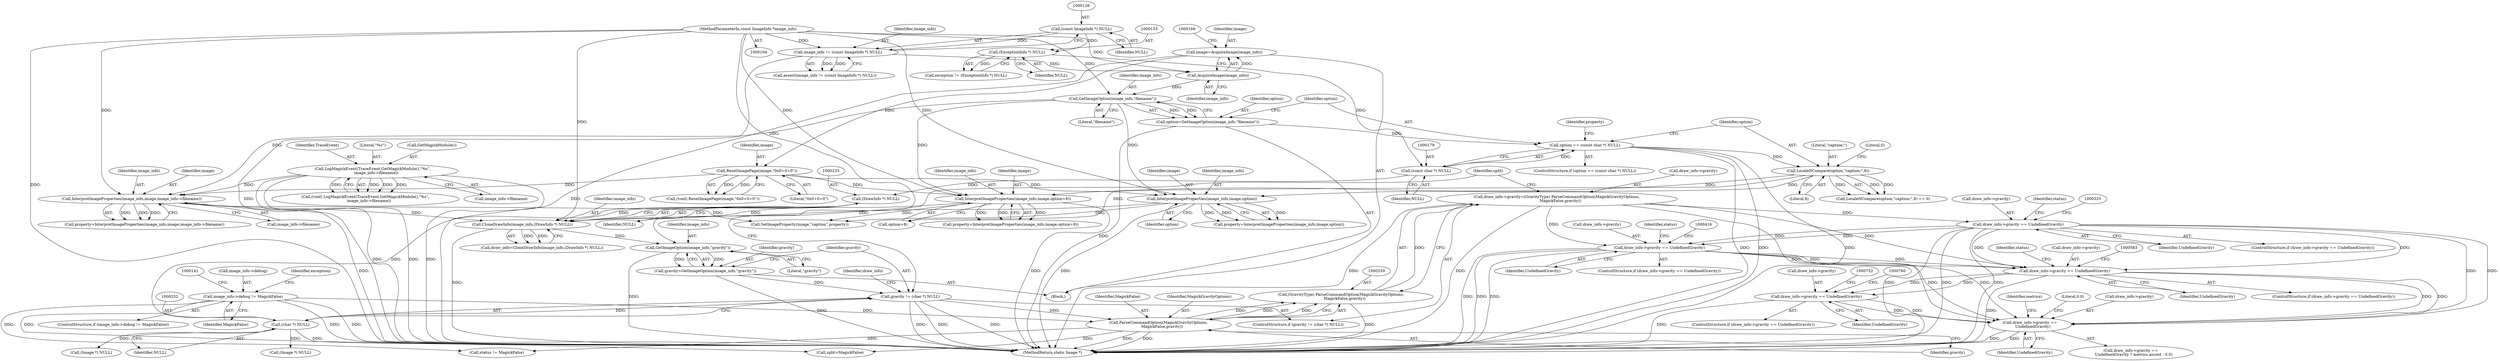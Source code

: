 digraph "0_ImageMagick_aeff00de228bc5a158c2a975ab47845d8a1db456@pointer" {
"1000577" [label="(Call,draw_info->gravity == UndefinedGravity)"];
"1000410" [label="(Call,draw_info->gravity == UndefinedGravity)"];
"1000254" [label="(Call,draw_info->gravity=(GravityType) ParseCommandOption(MagickGravityOptions,\n      MagickFalse,gravity))"];
"1000258" [label="(Call,(GravityType) ParseCommandOption(MagickGravityOptions,\n      MagickFalse,gravity))"];
"1000260" [label="(Call,ParseCommandOption(MagickGravityOptions,\n      MagickFalse,gravity))"];
"1000135" [label="(Call,image_info->debug != MagickFalse)"];
"1000249" [label="(Call,gravity != (char *) NULL)"];
"1000243" [label="(Call,gravity=GetImageOption(image_info,\"gravity\"))"];
"1000245" [label="(Call,GetImageOption(image_info,\"gravity\"))"];
"1000230" [label="(Call,CloneDrawInfo(image_info,(DrawInfo *) NULL))"];
"1000208" [label="(Call,InterpretImageProperties(image_info,image,option))"];
"1000172" [label="(Call,GetImageOption(image_info,\"filename\"))"];
"1000163" [label="(Call,AcquireImage(image_info))"];
"1000123" [label="(Call,image_info != (const ImageInfo *) NULL)"];
"1000105" [label="(MethodParameterIn,const ImageInfo *image_info)"];
"1000125" [label="(Call,(const ImageInfo *) NULL)"];
"1000167" [label="(Call,ResetImagePage(image,\"0x0+0+0\"))"];
"1000161" [label="(Call,image=AcquireImage(image_info))"];
"1000192" [label="(Call,LocaleNCompare(option,\"caption:\",8))"];
"1000176" [label="(Call,option == (const char *) NULL)"];
"1000170" [label="(Call,option=GetImageOption(image_info,\"filename\"))"];
"1000178" [label="(Call,(const char *) NULL)"];
"1000152" [label="(Call,(ExceptionInfo *) NULL)"];
"1000199" [label="(Call,InterpretImageProperties(image_info,image,option+8))"];
"1000183" [label="(Call,InterpretImageProperties(image_info,image,image_info->filename))"];
"1000142" [label="(Call,LogMagickEvent(TraceEvent,GetMagickModule(),\"%s\",\n      image_info->filename))"];
"1000232" [label="(Call,(DrawInfo *) NULL)"];
"1000251" [label="(Call,(char *) NULL)"];
"1000319" [label="(Call,draw_info->gravity == UndefinedGravity)"];
"1000746" [label="(Call,draw_info->gravity == UndefinedGravity)"];
"1000934" [label="(Call,draw_info->gravity ==\n     UndefinedGravity)"];
"1000249" [label="(Call,gravity != (char *) NULL)"];
"1000265" [label="(Identifier,split)"];
"1000199" [label="(Call,InterpretImageProperties(image_info,image,option+8))"];
"1000243" [label="(Call,gravity=GetImageOption(image_info,\"gravity\"))"];
"1000197" [label="(Call,property=InterpretImageProperties(image_info,image,option+8))"];
"1000180" [label="(Identifier,NULL)"];
"1000127" [label="(Identifier,NULL)"];
"1000230" [label="(Call,CloneDrawInfo(image_info,(DrawInfo *) NULL))"];
"1000191" [label="(Call,LocaleNCompare(option,\"caption:\",8) == 0)"];
"1000254" [label="(Call,draw_info->gravity=(GravityType) ParseCommandOption(MagickGravityOptions,\n      MagickFalse,gravity))"];
"1000176" [label="(Call,option == (const char *) NULL)"];
"1000577" [label="(Call,draw_info->gravity == UndefinedGravity)"];
"1000175" [label="(ControlStructure,if (option == (const char *) NULL))"];
"1000161" [label="(Call,image=AcquireImage(image_info))"];
"1000134" [label="(ControlStructure,if (image_info->debug != MagickFalse))"];
"1000139" [label="(Identifier,MagickFalse)"];
"1000122" [label="(Call,assert(image_info != (const ImageInfo *) NULL))"];
"1000154" [label="(Identifier,NULL)"];
"1000162" [label="(Identifier,image)"];
"1000206" [label="(Call,property=InterpretImageProperties(image_info,image,option))"];
"1000591" [label="(Identifier,status)"];
"1000125" [label="(Call,(const ImageInfo *) NULL)"];
"1000182" [label="(Identifier,property)"];
"1000934" [label="(Call,draw_info->gravity ==\n     UndefinedGravity)"];
"1000232" [label="(Call,(DrawInfo *) NULL)"];
"1000136" [label="(Call,image_info->debug)"];
"1000995" [label="(Call,(Image *) NULL)"];
"1000144" [label="(Call,GetMagickModule())"];
"1000174" [label="(Literal,\"filename\")"];
"1000256" [label="(Identifier,draw_info)"];
"1000253" [label="(Identifier,NULL)"];
"1000178" [label="(Call,(const char *) NULL)"];
"1000319" [label="(Call,draw_info->gravity == UndefinedGravity)"];
"1000255" [label="(Call,draw_info->gravity)"];
"1000323" [label="(Identifier,UndefinedGravity)"];
"1000173" [label="(Identifier,image_info)"];
"1001001" [label="(MethodReturn,static Image *)"];
"1000746" [label="(Call,draw_info->gravity == UndefinedGravity)"];
"1000150" [label="(Call,exception != (ExceptionInfo *) NULL)"];
"1000581" [label="(Identifier,UndefinedGravity)"];
"1000200" [label="(Identifier,image_info)"];
"1000246" [label="(Identifier,image_info)"];
"1000165" [label="(Call,(void) ResetImagePage(image,\"0x0+0+0\"))"];
"1000231" [label="(Identifier,image_info)"];
"1000172" [label="(Call,GetImageOption(image_info,\"filename\"))"];
"1000940" [label="(Identifier,metrics)"];
"1000201" [label="(Identifier,image)"];
"1000234" [label="(Identifier,NULL)"];
"1000209" [label="(Identifier,image_info)"];
"1000169" [label="(Literal,\"0x0+0+0\")"];
"1000164" [label="(Identifier,image_info)"];
"1000143" [label="(Identifier,TraceEvent)"];
"1000105" [label="(MethodParameterIn,const ImageInfo *image_info)"];
"1000140" [label="(Call,(void) LogMagickEvent(TraceEvent,GetMagickModule(),\"%s\",\n      image_info->filename))"];
"1000750" [label="(Identifier,UndefinedGravity)"];
"1000184" [label="(Identifier,image_info)"];
"1000142" [label="(Call,LogMagickEvent(TraceEvent,GetMagickModule(),\"%s\",\n      image_info->filename))"];
"1000244" [label="(Identifier,gravity)"];
"1000151" [label="(Identifier,exception)"];
"1000264" [label="(Call,split=MagickFalse)"];
"1000578" [label="(Call,draw_info->gravity)"];
"1000193" [label="(Identifier,option)"];
"1000411" [label="(Call,draw_info->gravity)"];
"1000186" [label="(Call,image_info->filename)"];
"1000208" [label="(Call,InterpretImageProperties(image_info,image,option))"];
"1000320" [label="(Call,draw_info->gravity)"];
"1000211" [label="(Identifier,option)"];
"1000263" [label="(Identifier,gravity)"];
"1000510" [label="(Call,(Image *) NULL)"];
"1000192" [label="(Call,LocaleNCompare(option,\"caption:\",8))"];
"1000183" [label="(Call,InterpretImageProperties(image_info,image,image_info->filename))"];
"1000195" [label="(Literal,8)"];
"1000210" [label="(Identifier,image)"];
"1000942" [label="(Literal,0.0)"];
"1000107" [label="(Block,)"];
"1000214" [label="(Call,SetImageProperty(image,\"caption\",property))"];
"1000576" [label="(ControlStructure,if (draw_info->gravity == UndefinedGravity))"];
"1000185" [label="(Identifier,image)"];
"1000177" [label="(Identifier,option)"];
"1000202" [label="(Call,option+8)"];
"1000171" [label="(Identifier,option)"];
"1000248" [label="(ControlStructure,if (gravity != (char *) NULL))"];
"1000935" [label="(Call,draw_info->gravity)"];
"1000146" [label="(Call,image_info->filename)"];
"1000933" [label="(Call,draw_info->gravity ==\n     UndefinedGravity ? metrics.ascent : 0.0)"];
"1000247" [label="(Literal,\"gravity\")"];
"1000410" [label="(Call,draw_info->gravity == UndefinedGravity)"];
"1000170" [label="(Call,option=GetImageOption(image_info,\"filename\"))"];
"1000145" [label="(Literal,\"%s\")"];
"1000163" [label="(Call,AcquireImage(image_info))"];
"1000251" [label="(Call,(char *) NULL)"];
"1000167" [label="(Call,ResetImagePage(image,\"0x0+0+0\"))"];
"1000333" [label="(Identifier,status)"];
"1000194" [label="(Literal,\"caption:\")"];
"1000196" [label="(Literal,0)"];
"1000938" [label="(Identifier,UndefinedGravity)"];
"1000124" [label="(Identifier,image_info)"];
"1000258" [label="(Call,(GravityType) ParseCommandOption(MagickGravityOptions,\n      MagickFalse,gravity))"];
"1000135" [label="(Call,image_info->debug != MagickFalse)"];
"1000123" [label="(Call,image_info != (const ImageInfo *) NULL)"];
"1000424" [label="(Identifier,status)"];
"1000260" [label="(Call,ParseCommandOption(MagickGravityOptions,\n      MagickFalse,gravity))"];
"1000262" [label="(Identifier,MagickFalse)"];
"1000168" [label="(Identifier,image)"];
"1000152" [label="(Call,(ExceptionInfo *) NULL)"];
"1000318" [label="(ControlStructure,if (draw_info->gravity == UndefinedGravity))"];
"1000228" [label="(Call,draw_info=CloneDrawInfo(image_info,(DrawInfo *) NULL))"];
"1000745" [label="(ControlStructure,if (draw_info->gravity == UndefinedGravity))"];
"1000458" [label="(Call,status != MagickFalse)"];
"1000414" [label="(Identifier,UndefinedGravity)"];
"1000261" [label="(Identifier,MagickGravityOptions)"];
"1000181" [label="(Call,property=InterpretImageProperties(image_info,image,image_info->filename))"];
"1000245" [label="(Call,GetImageOption(image_info,\"gravity\"))"];
"1000747" [label="(Call,draw_info->gravity)"];
"1000250" [label="(Identifier,gravity)"];
"1000409" [label="(ControlStructure,if (draw_info->gravity == UndefinedGravity))"];
"1000577" -> "1000576"  [label="AST: "];
"1000577" -> "1000581"  [label="CFG: "];
"1000578" -> "1000577"  [label="AST: "];
"1000581" -> "1000577"  [label="AST: "];
"1000583" -> "1000577"  [label="CFG: "];
"1000591" -> "1000577"  [label="CFG: "];
"1000577" -> "1001001"  [label="DDG: "];
"1000410" -> "1000577"  [label="DDG: "];
"1000410" -> "1000577"  [label="DDG: "];
"1000254" -> "1000577"  [label="DDG: "];
"1000319" -> "1000577"  [label="DDG: "];
"1000319" -> "1000577"  [label="DDG: "];
"1000577" -> "1000746"  [label="DDG: "];
"1000577" -> "1000746"  [label="DDG: "];
"1000577" -> "1000934"  [label="DDG: "];
"1000577" -> "1000934"  [label="DDG: "];
"1000410" -> "1000409"  [label="AST: "];
"1000410" -> "1000414"  [label="CFG: "];
"1000411" -> "1000410"  [label="AST: "];
"1000414" -> "1000410"  [label="AST: "];
"1000416" -> "1000410"  [label="CFG: "];
"1000424" -> "1000410"  [label="CFG: "];
"1000410" -> "1001001"  [label="DDG: "];
"1000410" -> "1001001"  [label="DDG: "];
"1000410" -> "1001001"  [label="DDG: "];
"1000254" -> "1000410"  [label="DDG: "];
"1000319" -> "1000410"  [label="DDG: "];
"1000319" -> "1000410"  [label="DDG: "];
"1000410" -> "1000934"  [label="DDG: "];
"1000410" -> "1000934"  [label="DDG: "];
"1000254" -> "1000248"  [label="AST: "];
"1000254" -> "1000258"  [label="CFG: "];
"1000255" -> "1000254"  [label="AST: "];
"1000258" -> "1000254"  [label="AST: "];
"1000265" -> "1000254"  [label="CFG: "];
"1000254" -> "1001001"  [label="DDG: "];
"1000254" -> "1001001"  [label="DDG: "];
"1000258" -> "1000254"  [label="DDG: "];
"1000254" -> "1000319"  [label="DDG: "];
"1000254" -> "1000934"  [label="DDG: "];
"1000258" -> "1000260"  [label="CFG: "];
"1000259" -> "1000258"  [label="AST: "];
"1000260" -> "1000258"  [label="AST: "];
"1000258" -> "1001001"  [label="DDG: "];
"1000260" -> "1000258"  [label="DDG: "];
"1000260" -> "1000258"  [label="DDG: "];
"1000260" -> "1000258"  [label="DDG: "];
"1000260" -> "1000263"  [label="CFG: "];
"1000261" -> "1000260"  [label="AST: "];
"1000262" -> "1000260"  [label="AST: "];
"1000263" -> "1000260"  [label="AST: "];
"1000260" -> "1001001"  [label="DDG: "];
"1000260" -> "1001001"  [label="DDG: "];
"1000135" -> "1000260"  [label="DDG: "];
"1000249" -> "1000260"  [label="DDG: "];
"1000260" -> "1000264"  [label="DDG: "];
"1000260" -> "1000458"  [label="DDG: "];
"1000135" -> "1000134"  [label="AST: "];
"1000135" -> "1000139"  [label="CFG: "];
"1000136" -> "1000135"  [label="AST: "];
"1000139" -> "1000135"  [label="AST: "];
"1000141" -> "1000135"  [label="CFG: "];
"1000151" -> "1000135"  [label="CFG: "];
"1000135" -> "1001001"  [label="DDG: "];
"1000135" -> "1001001"  [label="DDG: "];
"1000135" -> "1000264"  [label="DDG: "];
"1000135" -> "1000458"  [label="DDG: "];
"1000249" -> "1000248"  [label="AST: "];
"1000249" -> "1000251"  [label="CFG: "];
"1000250" -> "1000249"  [label="AST: "];
"1000251" -> "1000249"  [label="AST: "];
"1000256" -> "1000249"  [label="CFG: "];
"1000265" -> "1000249"  [label="CFG: "];
"1000249" -> "1001001"  [label="DDG: "];
"1000249" -> "1001001"  [label="DDG: "];
"1000249" -> "1001001"  [label="DDG: "];
"1000243" -> "1000249"  [label="DDG: "];
"1000251" -> "1000249"  [label="DDG: "];
"1000243" -> "1000107"  [label="AST: "];
"1000243" -> "1000245"  [label="CFG: "];
"1000244" -> "1000243"  [label="AST: "];
"1000245" -> "1000243"  [label="AST: "];
"1000250" -> "1000243"  [label="CFG: "];
"1000243" -> "1001001"  [label="DDG: "];
"1000245" -> "1000243"  [label="DDG: "];
"1000245" -> "1000243"  [label="DDG: "];
"1000245" -> "1000247"  [label="CFG: "];
"1000246" -> "1000245"  [label="AST: "];
"1000247" -> "1000245"  [label="AST: "];
"1000245" -> "1001001"  [label="DDG: "];
"1000230" -> "1000245"  [label="DDG: "];
"1000105" -> "1000245"  [label="DDG: "];
"1000230" -> "1000228"  [label="AST: "];
"1000230" -> "1000232"  [label="CFG: "];
"1000231" -> "1000230"  [label="AST: "];
"1000232" -> "1000230"  [label="AST: "];
"1000228" -> "1000230"  [label="CFG: "];
"1000230" -> "1001001"  [label="DDG: "];
"1000230" -> "1000228"  [label="DDG: "];
"1000230" -> "1000228"  [label="DDG: "];
"1000208" -> "1000230"  [label="DDG: "];
"1000199" -> "1000230"  [label="DDG: "];
"1000183" -> "1000230"  [label="DDG: "];
"1000105" -> "1000230"  [label="DDG: "];
"1000232" -> "1000230"  [label="DDG: "];
"1000208" -> "1000206"  [label="AST: "];
"1000208" -> "1000211"  [label="CFG: "];
"1000209" -> "1000208"  [label="AST: "];
"1000210" -> "1000208"  [label="AST: "];
"1000211" -> "1000208"  [label="AST: "];
"1000206" -> "1000208"  [label="CFG: "];
"1000208" -> "1001001"  [label="DDG: "];
"1000208" -> "1000206"  [label="DDG: "];
"1000208" -> "1000206"  [label="DDG: "];
"1000208" -> "1000206"  [label="DDG: "];
"1000172" -> "1000208"  [label="DDG: "];
"1000105" -> "1000208"  [label="DDG: "];
"1000167" -> "1000208"  [label="DDG: "];
"1000192" -> "1000208"  [label="DDG: "];
"1000208" -> "1000214"  [label="DDG: "];
"1000172" -> "1000170"  [label="AST: "];
"1000172" -> "1000174"  [label="CFG: "];
"1000173" -> "1000172"  [label="AST: "];
"1000174" -> "1000172"  [label="AST: "];
"1000170" -> "1000172"  [label="CFG: "];
"1000172" -> "1000170"  [label="DDG: "];
"1000172" -> "1000170"  [label="DDG: "];
"1000163" -> "1000172"  [label="DDG: "];
"1000105" -> "1000172"  [label="DDG: "];
"1000172" -> "1000183"  [label="DDG: "];
"1000172" -> "1000199"  [label="DDG: "];
"1000163" -> "1000161"  [label="AST: "];
"1000163" -> "1000164"  [label="CFG: "];
"1000164" -> "1000163"  [label="AST: "];
"1000161" -> "1000163"  [label="CFG: "];
"1000163" -> "1000161"  [label="DDG: "];
"1000123" -> "1000163"  [label="DDG: "];
"1000105" -> "1000163"  [label="DDG: "];
"1000123" -> "1000122"  [label="AST: "];
"1000123" -> "1000125"  [label="CFG: "];
"1000124" -> "1000123"  [label="AST: "];
"1000125" -> "1000123"  [label="AST: "];
"1000122" -> "1000123"  [label="CFG: "];
"1000123" -> "1001001"  [label="DDG: "];
"1000123" -> "1000122"  [label="DDG: "];
"1000123" -> "1000122"  [label="DDG: "];
"1000105" -> "1000123"  [label="DDG: "];
"1000125" -> "1000123"  [label="DDG: "];
"1000105" -> "1000104"  [label="AST: "];
"1000105" -> "1001001"  [label="DDG: "];
"1000105" -> "1000183"  [label="DDG: "];
"1000105" -> "1000199"  [label="DDG: "];
"1000125" -> "1000127"  [label="CFG: "];
"1000126" -> "1000125"  [label="AST: "];
"1000127" -> "1000125"  [label="AST: "];
"1000125" -> "1000152"  [label="DDG: "];
"1000167" -> "1000165"  [label="AST: "];
"1000167" -> "1000169"  [label="CFG: "];
"1000168" -> "1000167"  [label="AST: "];
"1000169" -> "1000167"  [label="AST: "];
"1000165" -> "1000167"  [label="CFG: "];
"1000167" -> "1000165"  [label="DDG: "];
"1000167" -> "1000165"  [label="DDG: "];
"1000161" -> "1000167"  [label="DDG: "];
"1000167" -> "1000183"  [label="DDG: "];
"1000167" -> "1000199"  [label="DDG: "];
"1000161" -> "1000107"  [label="AST: "];
"1000162" -> "1000161"  [label="AST: "];
"1000166" -> "1000161"  [label="CFG: "];
"1000161" -> "1001001"  [label="DDG: "];
"1000192" -> "1000191"  [label="AST: "];
"1000192" -> "1000195"  [label="CFG: "];
"1000193" -> "1000192"  [label="AST: "];
"1000194" -> "1000192"  [label="AST: "];
"1000195" -> "1000192"  [label="AST: "];
"1000196" -> "1000192"  [label="CFG: "];
"1000192" -> "1000191"  [label="DDG: "];
"1000192" -> "1000191"  [label="DDG: "];
"1000192" -> "1000191"  [label="DDG: "];
"1000176" -> "1000192"  [label="DDG: "];
"1000192" -> "1000199"  [label="DDG: "];
"1000192" -> "1000202"  [label="DDG: "];
"1000176" -> "1000175"  [label="AST: "];
"1000176" -> "1000178"  [label="CFG: "];
"1000177" -> "1000176"  [label="AST: "];
"1000178" -> "1000176"  [label="AST: "];
"1000182" -> "1000176"  [label="CFG: "];
"1000193" -> "1000176"  [label="CFG: "];
"1000176" -> "1001001"  [label="DDG: "];
"1000176" -> "1001001"  [label="DDG: "];
"1000176" -> "1001001"  [label="DDG: "];
"1000170" -> "1000176"  [label="DDG: "];
"1000178" -> "1000176"  [label="DDG: "];
"1000170" -> "1000107"  [label="AST: "];
"1000171" -> "1000170"  [label="AST: "];
"1000177" -> "1000170"  [label="CFG: "];
"1000170" -> "1001001"  [label="DDG: "];
"1000178" -> "1000180"  [label="CFG: "];
"1000179" -> "1000178"  [label="AST: "];
"1000180" -> "1000178"  [label="AST: "];
"1000152" -> "1000178"  [label="DDG: "];
"1000178" -> "1000232"  [label="DDG: "];
"1000152" -> "1000150"  [label="AST: "];
"1000152" -> "1000154"  [label="CFG: "];
"1000153" -> "1000152"  [label="AST: "];
"1000154" -> "1000152"  [label="AST: "];
"1000150" -> "1000152"  [label="CFG: "];
"1000152" -> "1000150"  [label="DDG: "];
"1000199" -> "1000197"  [label="AST: "];
"1000199" -> "1000202"  [label="CFG: "];
"1000200" -> "1000199"  [label="AST: "];
"1000201" -> "1000199"  [label="AST: "];
"1000202" -> "1000199"  [label="AST: "];
"1000197" -> "1000199"  [label="CFG: "];
"1000199" -> "1001001"  [label="DDG: "];
"1000199" -> "1000197"  [label="DDG: "];
"1000199" -> "1000197"  [label="DDG: "];
"1000199" -> "1000197"  [label="DDG: "];
"1000199" -> "1000214"  [label="DDG: "];
"1000183" -> "1000181"  [label="AST: "];
"1000183" -> "1000186"  [label="CFG: "];
"1000184" -> "1000183"  [label="AST: "];
"1000185" -> "1000183"  [label="AST: "];
"1000186" -> "1000183"  [label="AST: "];
"1000181" -> "1000183"  [label="CFG: "];
"1000183" -> "1001001"  [label="DDG: "];
"1000183" -> "1000181"  [label="DDG: "];
"1000183" -> "1000181"  [label="DDG: "];
"1000183" -> "1000181"  [label="DDG: "];
"1000142" -> "1000183"  [label="DDG: "];
"1000183" -> "1000214"  [label="DDG: "];
"1000142" -> "1000140"  [label="AST: "];
"1000142" -> "1000146"  [label="CFG: "];
"1000143" -> "1000142"  [label="AST: "];
"1000144" -> "1000142"  [label="AST: "];
"1000145" -> "1000142"  [label="AST: "];
"1000146" -> "1000142"  [label="AST: "];
"1000140" -> "1000142"  [label="CFG: "];
"1000142" -> "1001001"  [label="DDG: "];
"1000142" -> "1001001"  [label="DDG: "];
"1000142" -> "1001001"  [label="DDG: "];
"1000142" -> "1000140"  [label="DDG: "];
"1000142" -> "1000140"  [label="DDG: "];
"1000142" -> "1000140"  [label="DDG: "];
"1000142" -> "1000140"  [label="DDG: "];
"1000232" -> "1000234"  [label="CFG: "];
"1000233" -> "1000232"  [label="AST: "];
"1000234" -> "1000232"  [label="AST: "];
"1000232" -> "1000251"  [label="DDG: "];
"1000251" -> "1000253"  [label="CFG: "];
"1000252" -> "1000251"  [label="AST: "];
"1000253" -> "1000251"  [label="AST: "];
"1000251" -> "1001001"  [label="DDG: "];
"1000251" -> "1000510"  [label="DDG: "];
"1000251" -> "1000995"  [label="DDG: "];
"1000319" -> "1000318"  [label="AST: "];
"1000319" -> "1000323"  [label="CFG: "];
"1000320" -> "1000319"  [label="AST: "];
"1000323" -> "1000319"  [label="AST: "];
"1000325" -> "1000319"  [label="CFG: "];
"1000333" -> "1000319"  [label="CFG: "];
"1000319" -> "1001001"  [label="DDG: "];
"1000319" -> "1001001"  [label="DDG: "];
"1000319" -> "1001001"  [label="DDG: "];
"1000319" -> "1000934"  [label="DDG: "];
"1000319" -> "1000934"  [label="DDG: "];
"1000746" -> "1000745"  [label="AST: "];
"1000746" -> "1000750"  [label="CFG: "];
"1000747" -> "1000746"  [label="AST: "];
"1000750" -> "1000746"  [label="AST: "];
"1000752" -> "1000746"  [label="CFG: "];
"1000760" -> "1000746"  [label="CFG: "];
"1000746" -> "1001001"  [label="DDG: "];
"1000746" -> "1000934"  [label="DDG: "];
"1000746" -> "1000934"  [label="DDG: "];
"1000934" -> "1000933"  [label="AST: "];
"1000934" -> "1000938"  [label="CFG: "];
"1000935" -> "1000934"  [label="AST: "];
"1000938" -> "1000934"  [label="AST: "];
"1000940" -> "1000934"  [label="CFG: "];
"1000942" -> "1000934"  [label="CFG: "];
"1000934" -> "1001001"  [label="DDG: "];
"1000934" -> "1001001"  [label="DDG: "];
}
